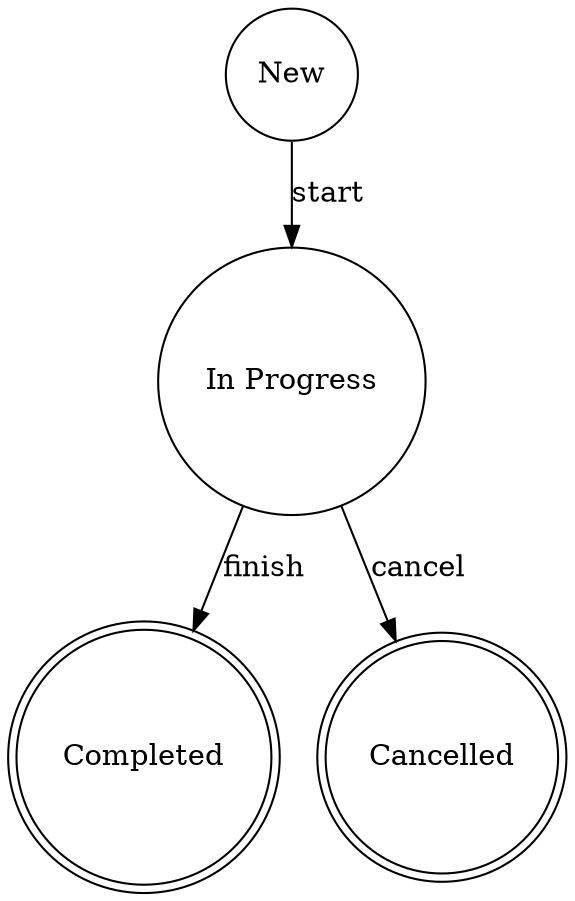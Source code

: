 digraph State {
	new [label=New shape=circle]
	in_progress [label="In Progress" shape=circle]
	completed [label=Completed shape=doublecircle]
	cancelled [label=Cancelled shape=doublecircle]
	new -> in_progress [label=start]
	in_progress -> completed [label=finish]
	in_progress -> cancelled [label=cancel]
}
